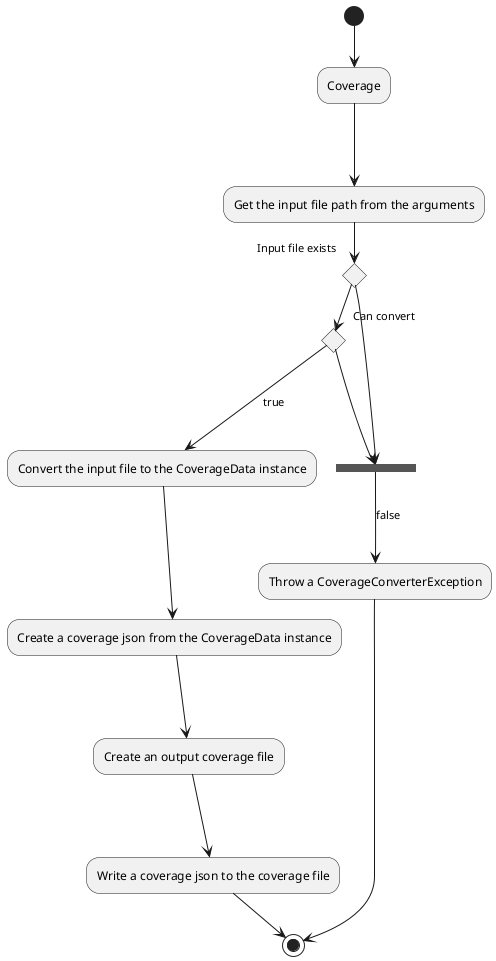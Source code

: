 @startuml coverage_conversion_activity 

(*) --> Coverage
---> "Get the input file path from the arguments"
if "Input file exists" then
if "Can convert" then
---> [true] "Convert the input file to the CoverageData instance"
---> "Create a coverage json from the CoverageData instance"
---> "Create an output coverage file"
---> "Write a coverage json to the coverage file"
--> (*)

else 
---> ===EXCEPTION===
--> [false] "Throw a CoverageConverterException"
--> (*)
endif

else 
---> ===EXCEPTION===
endif

@enduml
